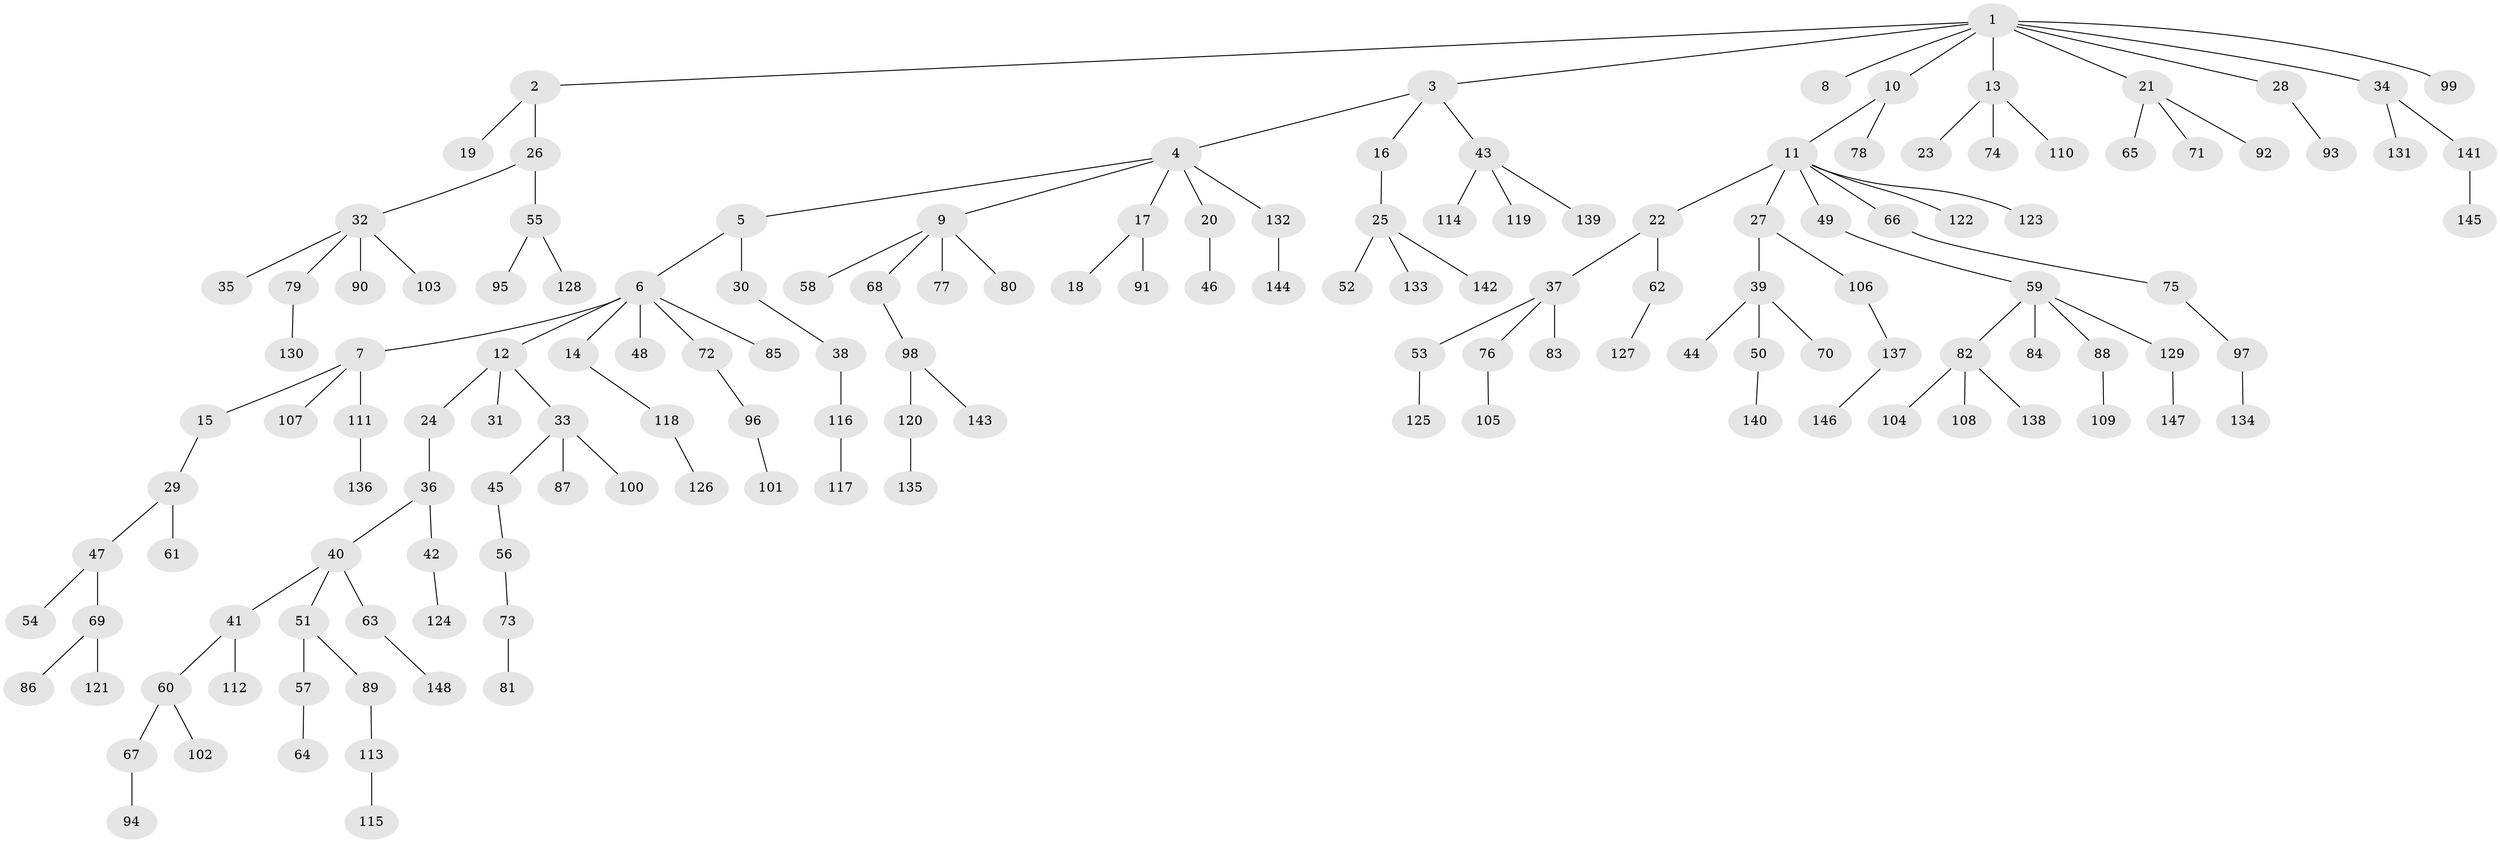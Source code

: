 // Generated by graph-tools (version 1.1) at 2025/37/03/09/25 02:37:09]
// undirected, 148 vertices, 147 edges
graph export_dot {
graph [start="1"]
  node [color=gray90,style=filled];
  1;
  2;
  3;
  4;
  5;
  6;
  7;
  8;
  9;
  10;
  11;
  12;
  13;
  14;
  15;
  16;
  17;
  18;
  19;
  20;
  21;
  22;
  23;
  24;
  25;
  26;
  27;
  28;
  29;
  30;
  31;
  32;
  33;
  34;
  35;
  36;
  37;
  38;
  39;
  40;
  41;
  42;
  43;
  44;
  45;
  46;
  47;
  48;
  49;
  50;
  51;
  52;
  53;
  54;
  55;
  56;
  57;
  58;
  59;
  60;
  61;
  62;
  63;
  64;
  65;
  66;
  67;
  68;
  69;
  70;
  71;
  72;
  73;
  74;
  75;
  76;
  77;
  78;
  79;
  80;
  81;
  82;
  83;
  84;
  85;
  86;
  87;
  88;
  89;
  90;
  91;
  92;
  93;
  94;
  95;
  96;
  97;
  98;
  99;
  100;
  101;
  102;
  103;
  104;
  105;
  106;
  107;
  108;
  109;
  110;
  111;
  112;
  113;
  114;
  115;
  116;
  117;
  118;
  119;
  120;
  121;
  122;
  123;
  124;
  125;
  126;
  127;
  128;
  129;
  130;
  131;
  132;
  133;
  134;
  135;
  136;
  137;
  138;
  139;
  140;
  141;
  142;
  143;
  144;
  145;
  146;
  147;
  148;
  1 -- 2;
  1 -- 3;
  1 -- 8;
  1 -- 10;
  1 -- 13;
  1 -- 21;
  1 -- 28;
  1 -- 34;
  1 -- 99;
  2 -- 19;
  2 -- 26;
  3 -- 4;
  3 -- 16;
  3 -- 43;
  4 -- 5;
  4 -- 9;
  4 -- 17;
  4 -- 20;
  4 -- 132;
  5 -- 6;
  5 -- 30;
  6 -- 7;
  6 -- 12;
  6 -- 14;
  6 -- 48;
  6 -- 72;
  6 -- 85;
  7 -- 15;
  7 -- 107;
  7 -- 111;
  9 -- 58;
  9 -- 68;
  9 -- 77;
  9 -- 80;
  10 -- 11;
  10 -- 78;
  11 -- 22;
  11 -- 27;
  11 -- 49;
  11 -- 66;
  11 -- 122;
  11 -- 123;
  12 -- 24;
  12 -- 31;
  12 -- 33;
  13 -- 23;
  13 -- 74;
  13 -- 110;
  14 -- 118;
  15 -- 29;
  16 -- 25;
  17 -- 18;
  17 -- 91;
  20 -- 46;
  21 -- 65;
  21 -- 71;
  21 -- 92;
  22 -- 37;
  22 -- 62;
  24 -- 36;
  25 -- 52;
  25 -- 133;
  25 -- 142;
  26 -- 32;
  26 -- 55;
  27 -- 39;
  27 -- 106;
  28 -- 93;
  29 -- 47;
  29 -- 61;
  30 -- 38;
  32 -- 35;
  32 -- 79;
  32 -- 90;
  32 -- 103;
  33 -- 45;
  33 -- 87;
  33 -- 100;
  34 -- 131;
  34 -- 141;
  36 -- 40;
  36 -- 42;
  37 -- 53;
  37 -- 76;
  37 -- 83;
  38 -- 116;
  39 -- 44;
  39 -- 50;
  39 -- 70;
  40 -- 41;
  40 -- 51;
  40 -- 63;
  41 -- 60;
  41 -- 112;
  42 -- 124;
  43 -- 114;
  43 -- 119;
  43 -- 139;
  45 -- 56;
  47 -- 54;
  47 -- 69;
  49 -- 59;
  50 -- 140;
  51 -- 57;
  51 -- 89;
  53 -- 125;
  55 -- 95;
  55 -- 128;
  56 -- 73;
  57 -- 64;
  59 -- 82;
  59 -- 84;
  59 -- 88;
  59 -- 129;
  60 -- 67;
  60 -- 102;
  62 -- 127;
  63 -- 148;
  66 -- 75;
  67 -- 94;
  68 -- 98;
  69 -- 86;
  69 -- 121;
  72 -- 96;
  73 -- 81;
  75 -- 97;
  76 -- 105;
  79 -- 130;
  82 -- 104;
  82 -- 108;
  82 -- 138;
  88 -- 109;
  89 -- 113;
  96 -- 101;
  97 -- 134;
  98 -- 120;
  98 -- 143;
  106 -- 137;
  111 -- 136;
  113 -- 115;
  116 -- 117;
  118 -- 126;
  120 -- 135;
  129 -- 147;
  132 -- 144;
  137 -- 146;
  141 -- 145;
}
